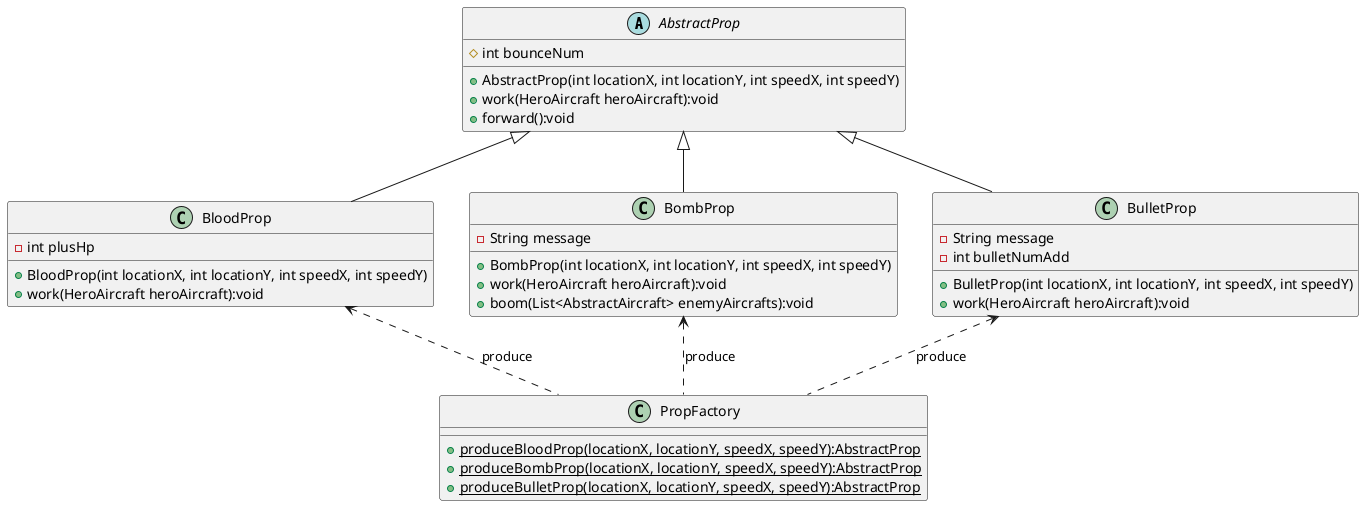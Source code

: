 @startuml
'https://plantuml.com/class-diagram

abstract class AbstractProp
{
    # int bounceNum
    + AbstractProp(int locationX, int locationY, int speedX, int speedY)
    + work(HeroAircraft heroAircraft):void
    + forward():void
}

class BloodProp {
    - int plusHp
    + BloodProp(int locationX, int locationY, int speedX, int speedY)
    + work(HeroAircraft heroAircraft):void
}

class BombProp {
    - String message
    + BombProp(int locationX, int locationY, int speedX, int speedY)
    + work(HeroAircraft heroAircraft):void
    + boom(List<AbstractAircraft> enemyAircrafts):void
}

class BulletProp{
    - String message
    - int bulletNumAdd
    + BulletProp(int locationX, int locationY, int speedX, int speedY)
    + work(HeroAircraft heroAircraft):void
}

class PropFactory{
    + {static} produceBloodProp(locationX, locationY, speedX, speedY):AbstractProp
    + {static} produceBombProp(locationX, locationY, speedX, speedY):AbstractProp
    + {static} produceBulletProp(locationX, locationY, speedX, speedY):AbstractProp
}


AbstractProp <|-- BloodProp
AbstractProp <|-- BombProp
AbstractProp <|-- BulletProp

BloodProp <.. PropFactory : produce
BombProp <.. PropFactory : produce
BulletProp <.. PropFactory : produce
@enduml